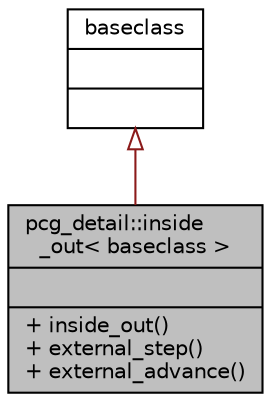 digraph "pcg_detail::inside_out&lt; baseclass &gt;"
{
 // INTERACTIVE_SVG=YES
  bgcolor="transparent";
  edge [fontname="Helvetica",fontsize="10",labelfontname="Helvetica",labelfontsize="10"];
  node [fontname="Helvetica",fontsize="10",shape=record];
  Node1 [label="{pcg_detail::inside\l_out\< baseclass \>\n||+ inside_out()\l+ external_step()\l+ external_advance()\l}",height=0.2,width=0.4,color="black", fillcolor="grey75", style="filled" fontcolor="black"];
  Node2 -> Node1 [dir="back",color="firebrick4",fontsize="10",style="solid",arrowtail="onormal",fontname="Helvetica"];
  Node2 [label="{baseclass\n||}",height=0.2,width=0.4,color="black",URL="$d8/dcb/classbaseclass.html"];
}
